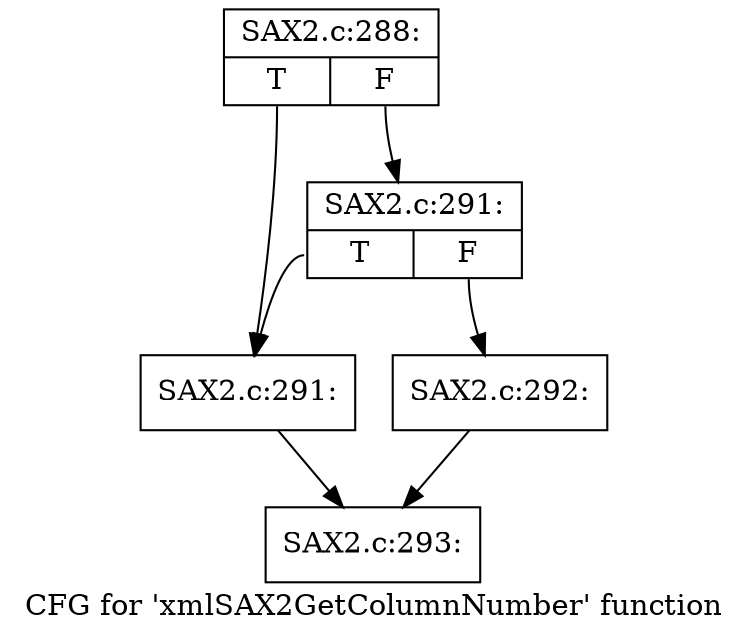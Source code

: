 digraph "CFG for 'xmlSAX2GetColumnNumber' function" {
	label="CFG for 'xmlSAX2GetColumnNumber' function";

	Node0x4107130 [shape=record,label="{SAX2.c:288:|{<s0>T|<s1>F}}"];
	Node0x4107130:s0 -> Node0x4106e40;
	Node0x4107130:s1 -> Node0x4106ee0;
	Node0x4106ee0 [shape=record,label="{SAX2.c:291:|{<s0>T|<s1>F}}"];
	Node0x4106ee0:s0 -> Node0x4106e40;
	Node0x4106ee0:s1 -> Node0x4106e90;
	Node0x4106e40 [shape=record,label="{SAX2.c:291:}"];
	Node0x4106e40 -> Node0x4107030;
	Node0x4106e90 [shape=record,label="{SAX2.c:292:}"];
	Node0x4106e90 -> Node0x4107030;
	Node0x4107030 [shape=record,label="{SAX2.c:293:}"];
}

